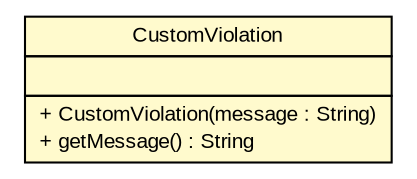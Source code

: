 #!/usr/local/bin/dot
#
# Class diagram 
# Generated by UMLGraph version R5_6 (http://www.umlgraph.org/)
#

digraph G {
	edge [fontname="arial",fontsize=10,labelfontname="arial",labelfontsize=10];
	node [fontname="arial",fontsize=10,shape=plaintext];
	nodesep=0.25;
	ranksep=0.5;
	// br.gov.to.sefaz.business.service.validation.violation.CustomViolation
	c7798 [label=<<table title="br.gov.to.sefaz.business.service.validation.violation.CustomViolation" border="0" cellborder="1" cellspacing="0" cellpadding="2" port="p" bgcolor="lemonChiffon" href="./CustomViolation.html">
		<tr><td><table border="0" cellspacing="0" cellpadding="1">
<tr><td align="center" balign="center"> CustomViolation </td></tr>
		</table></td></tr>
		<tr><td><table border="0" cellspacing="0" cellpadding="1">
<tr><td align="left" balign="left">  </td></tr>
		</table></td></tr>
		<tr><td><table border="0" cellspacing="0" cellpadding="1">
<tr><td align="left" balign="left"> + CustomViolation(message : String) </td></tr>
<tr><td align="left" balign="left"> + getMessage() : String </td></tr>
		</table></td></tr>
		</table>>, URL="./CustomViolation.html", fontname="arial", fontcolor="black", fontsize=10.0];
}

